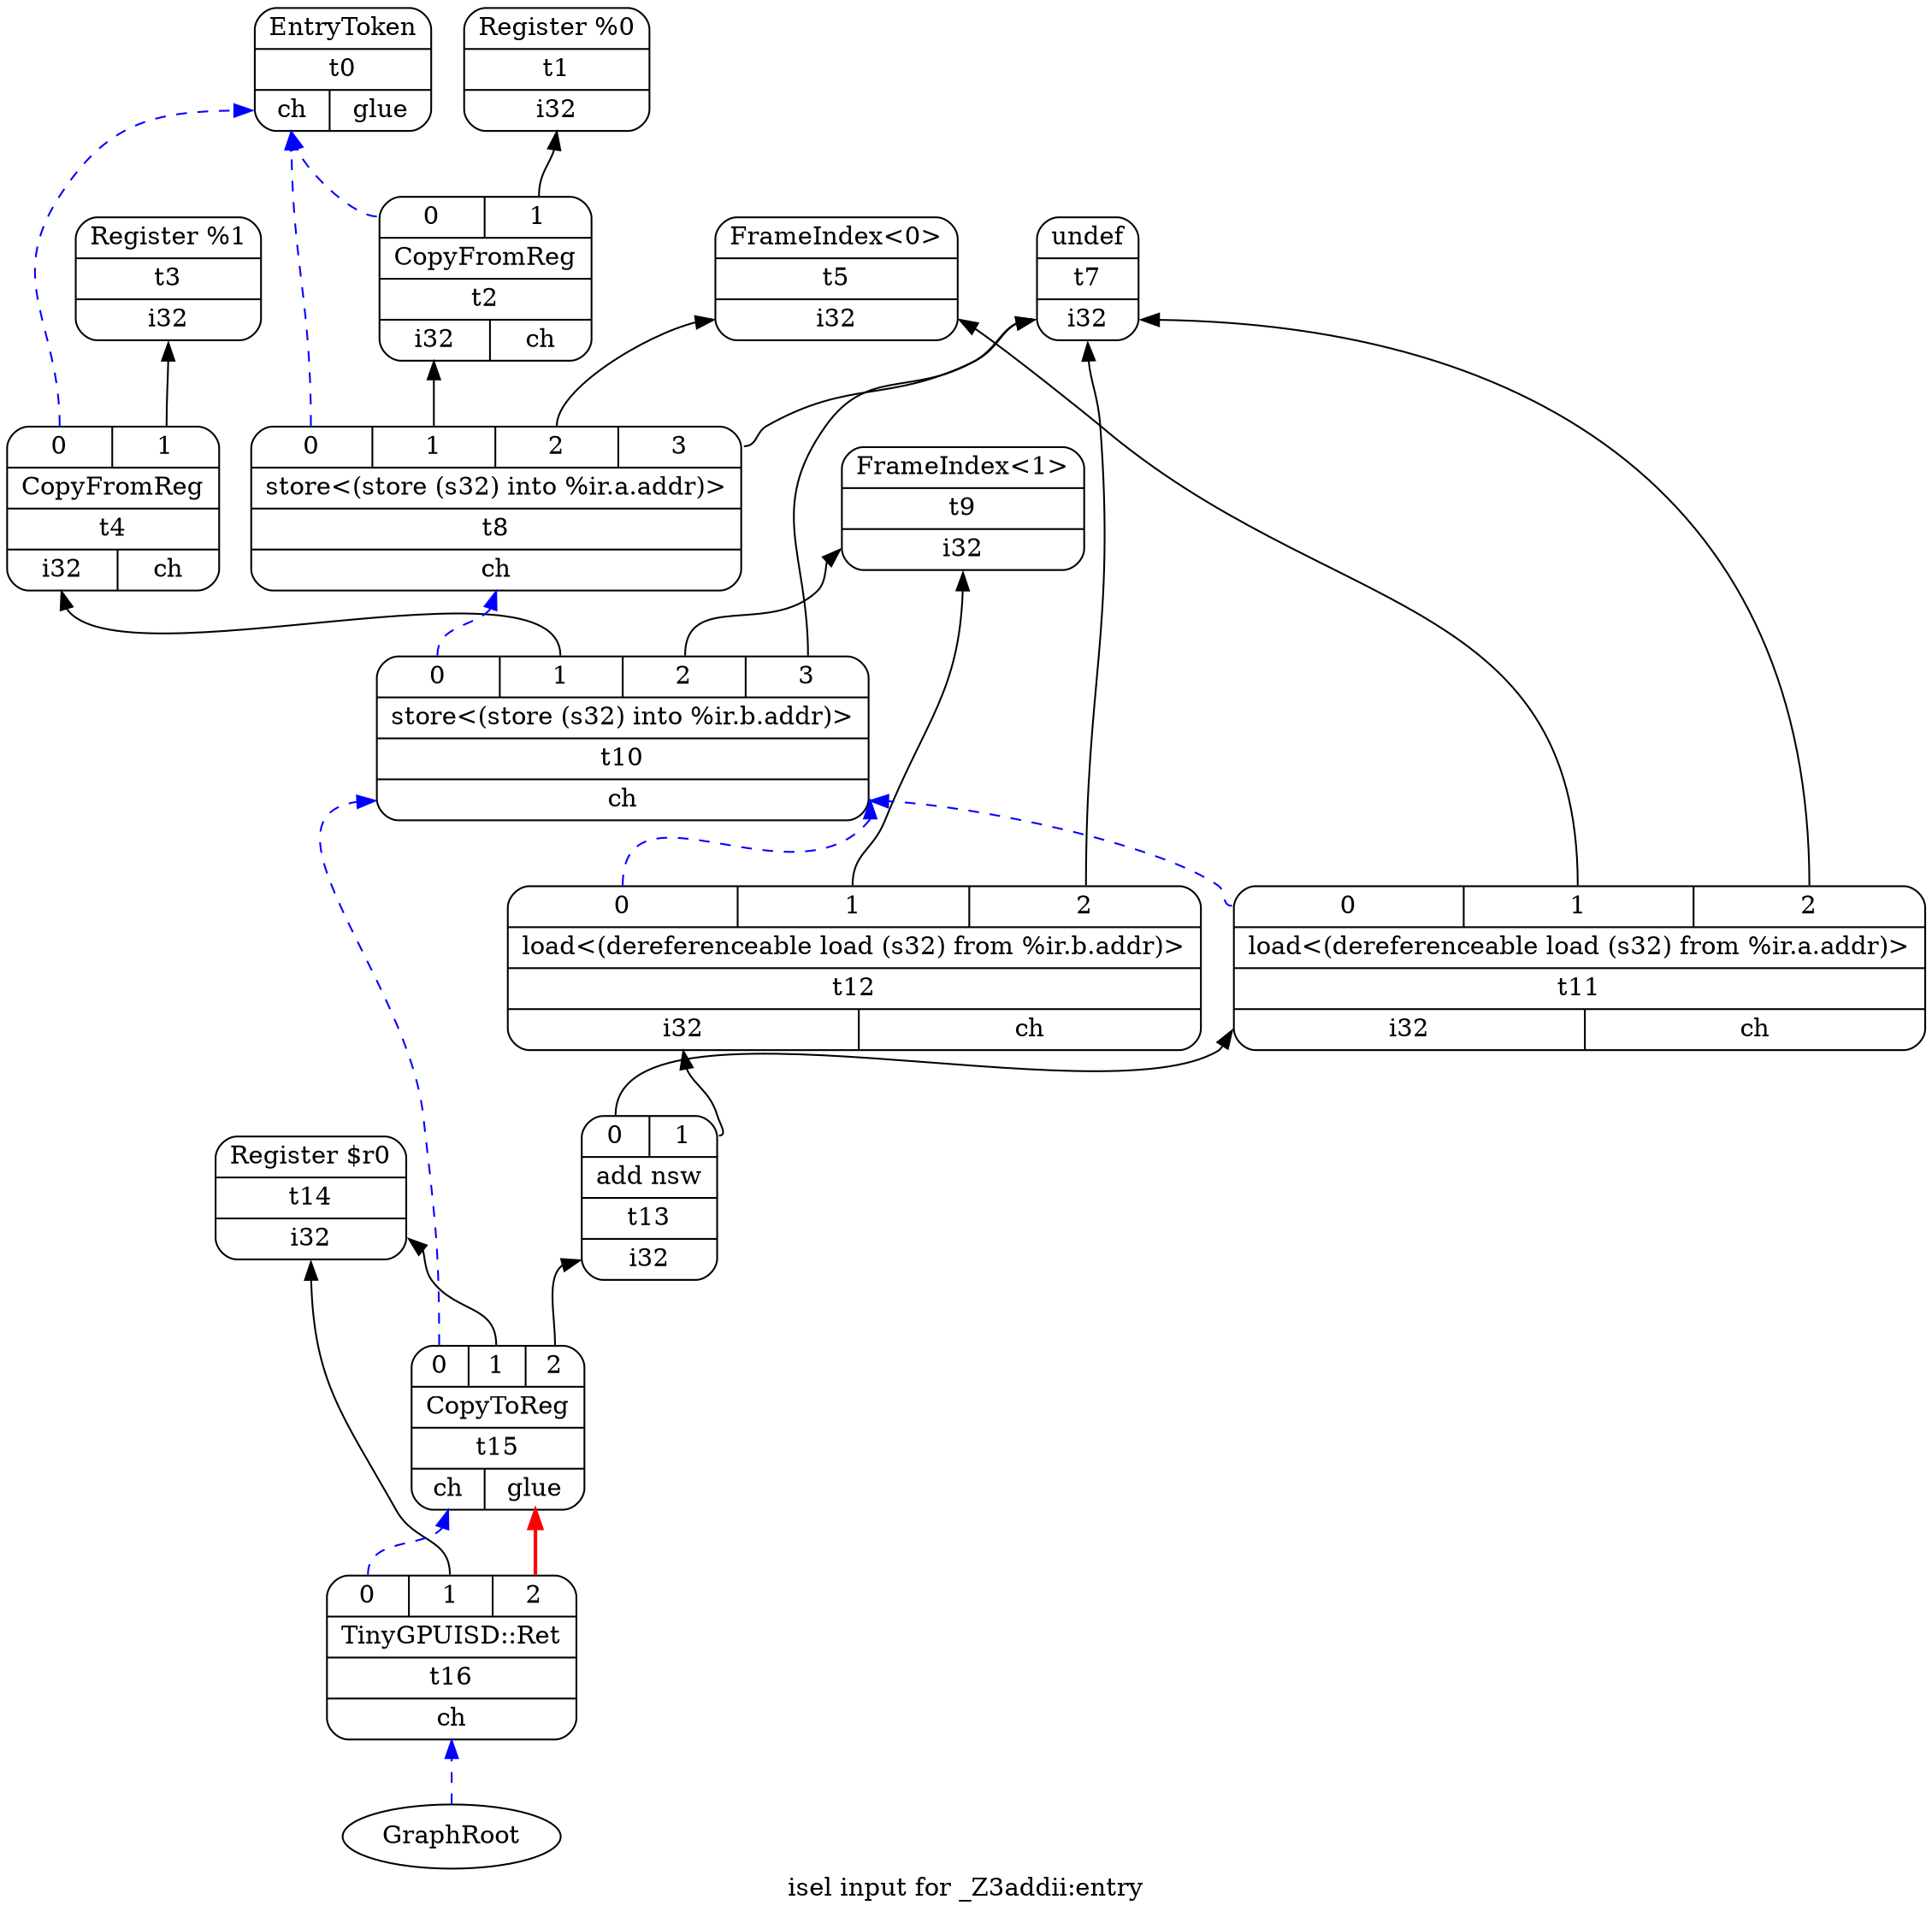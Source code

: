 digraph "isel input for _Z3addii:entry" {
	rankdir="BT";
	label="isel input for _Z3addii:entry";

	Node0x5f21aea3aab0 [shape=record,shape=Mrecord,label="{EntryToken|t0|{<d0>ch|<d1>glue}}"];
	Node0x5f21aea6f460 [shape=record,shape=Mrecord,label="{Register %0|t1|{<d0>i32}}"];
	Node0x5f21aea6f540 [shape=record,shape=Mrecord,label="{Register %1|t3|{<d0>i32}}"];
	Node0x5f21aea6f620 [shape=record,shape=Mrecord,label="{FrameIndex\<0\>|t5|{<d0>i32}}"];
	Node0x5f21aea6f700 [shape=record,shape=Mrecord,label="{undef|t7|{<d0>i32}}"];
	Node0x5f21aea6f7e0 [shape=record,shape=Mrecord,label="{FrameIndex\<1\>|t9|{<d0>i32}}"];
	Node0x5f21aea6fa10 [shape=record,shape=Mrecord,label="{Register $r0|t14|{<d0>i32}}"];
	Node0x5f21aea6f4d0 [shape=record,shape=Mrecord,label="{{<s0>0|<s1>1}|CopyFromReg|t2|{<d0>i32|<d1>ch}}"];
	Node0x5f21aea6f4d0:s0 -> Node0x5f21aea3aab0:d0[color=blue,style=dashed];
	Node0x5f21aea6f4d0:s1 -> Node0x5f21aea6f460:d0;
	Node0x5f21aea6f5b0 [shape=record,shape=Mrecord,label="{{<s0>0|<s1>1}|CopyFromReg|t4|{<d0>i32|<d1>ch}}"];
	Node0x5f21aea6f5b0:s0 -> Node0x5f21aea3aab0:d0[color=blue,style=dashed];
	Node0x5f21aea6f5b0:s1 -> Node0x5f21aea6f540:d0;
	Node0x5f21aea6f770 [shape=record,shape=Mrecord,label="{{<s0>0|<s1>1|<s2>2|<s3>3}|store\<(store (s32) into %ir.a.addr)\>|t8|{<d0>ch}}"];
	Node0x5f21aea6f770:s0 -> Node0x5f21aea3aab0:d0[color=blue,style=dashed];
	Node0x5f21aea6f770:s1 -> Node0x5f21aea6f4d0:d0;
	Node0x5f21aea6f770:s2 -> Node0x5f21aea6f620:d0;
	Node0x5f21aea6f770:s3 -> Node0x5f21aea6f700:d0;
	Node0x5f21aea6f850 [shape=record,shape=Mrecord,label="{{<s0>0|<s1>1|<s2>2|<s3>3}|store\<(store (s32) into %ir.b.addr)\>|t10|{<d0>ch}}"];
	Node0x5f21aea6f850:s0 -> Node0x5f21aea6f770:d0[color=blue,style=dashed];
	Node0x5f21aea6f850:s1 -> Node0x5f21aea6f5b0:d0;
	Node0x5f21aea6f850:s2 -> Node0x5f21aea6f7e0:d0;
	Node0x5f21aea6f850:s3 -> Node0x5f21aea6f700:d0;
	Node0x5f21aea6f930 [shape=record,shape=Mrecord,label="{{<s0>0|<s1>1|<s2>2}|load\<(dereferenceable load (s32) from %ir.b.addr)\>|t12|{<d0>i32|<d1>ch}}"];
	Node0x5f21aea6f930:s0 -> Node0x5f21aea6f850:d0[color=blue,style=dashed];
	Node0x5f21aea6f930:s1 -> Node0x5f21aea6f7e0:d0;
	Node0x5f21aea6f930:s2 -> Node0x5f21aea6f700:d0;
	Node0x5f21aea6f8c0 [shape=record,shape=Mrecord,label="{{<s0>0|<s1>1|<s2>2}|load\<(dereferenceable load (s32) from %ir.a.addr)\>|t11|{<d0>i32|<d1>ch}}"];
	Node0x5f21aea6f8c0:s0 -> Node0x5f21aea6f850:d0[color=blue,style=dashed];
	Node0x5f21aea6f8c0:s1 -> Node0x5f21aea6f620:d0;
	Node0x5f21aea6f8c0:s2 -> Node0x5f21aea6f700:d0;
	Node0x5f21aea6f9a0 [shape=record,shape=Mrecord,label="{{<s0>0|<s1>1}|add nsw|t13|{<d0>i32}}"];
	Node0x5f21aea6f9a0:s0 -> Node0x5f21aea6f8c0:d0;
	Node0x5f21aea6f9a0:s1 -> Node0x5f21aea6f930:d0;
	Node0x5f21aea6fa80 [shape=record,shape=Mrecord,label="{{<s0>0|<s1>1|<s2>2}|CopyToReg|t15|{<d0>ch|<d1>glue}}"];
	Node0x5f21aea6fa80:s0 -> Node0x5f21aea6f850:d0[color=blue,style=dashed];
	Node0x5f21aea6fa80:s1 -> Node0x5f21aea6fa10:d0;
	Node0x5f21aea6fa80:s2 -> Node0x5f21aea6f9a0:d0;
	Node0x5f21aea6faf0 [shape=record,shape=Mrecord,label="{{<s0>0|<s1>1|<s2>2}|TinyGPUISD::Ret|t16|{<d0>ch}}"];
	Node0x5f21aea6faf0:s0 -> Node0x5f21aea6fa80:d0[color=blue,style=dashed];
	Node0x5f21aea6faf0:s1 -> Node0x5f21aea6fa10:d0;
	Node0x5f21aea6faf0:s2 -> Node0x5f21aea6fa80:d1[color=red,style=bold];
	Node0x0[ plaintext=circle, label ="GraphRoot"];
	Node0x0 -> Node0x5f21aea6faf0:d0[color=blue,style=dashed];
}
